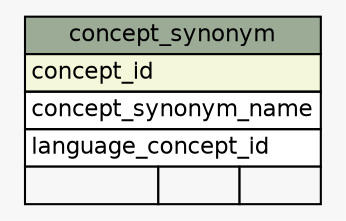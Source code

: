 // dot 2.38.0 on Linux 3.16.0-38-generic
// SchemaSpy rev 590
digraph "concept_synonym" {
  graph [
    rankdir="RL"
    bgcolor="#f7f7f7"
    nodesep="0.18"
    ranksep="0.46"
    fontname="Helvetica"
    fontsize="11"
  ];
  node [
    fontname="Helvetica"
    fontsize="11"
    shape="plaintext"
  ];
  edge [
    arrowsize="0.8"
  ];
  "concept_synonym" [
    label=<
    <TABLE BORDER="0" CELLBORDER="1" CELLSPACING="0" BGCOLOR="#ffffff">
      <TR><TD COLSPAN="3" BGCOLOR="#9bab96" ALIGN="CENTER">concept_synonym</TD></TR>
      <TR><TD PORT="concept_id" COLSPAN="3" BGCOLOR="#f4f7da" ALIGN="LEFT">concept_id</TD></TR>
      <TR><TD PORT="concept_synonym_name" COLSPAN="3" ALIGN="LEFT">concept_synonym_name</TD></TR>
      <TR><TD PORT="language_concept_id" COLSPAN="3" ALIGN="LEFT">language_concept_id</TD></TR>
      <TR><TD ALIGN="LEFT" BGCOLOR="#f7f7f7">  </TD><TD ALIGN="RIGHT" BGCOLOR="#f7f7f7">  </TD><TD ALIGN="RIGHT" BGCOLOR="#f7f7f7">  </TD></TR>
    </TABLE>>
    URL="tables/concept_synonym.html"
    tooltip="concept_synonym"
  ];
}
